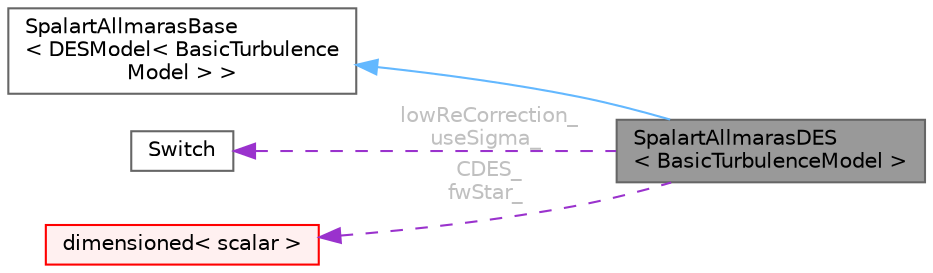 digraph "SpalartAllmarasDES&lt; BasicTurbulenceModel &gt;"
{
 // LATEX_PDF_SIZE
  bgcolor="transparent";
  edge [fontname=Helvetica,fontsize=10,labelfontname=Helvetica,labelfontsize=10];
  node [fontname=Helvetica,fontsize=10,shape=box,height=0.2,width=0.4];
  rankdir="LR";
  Node1 [id="Node000001",label="SpalartAllmarasDES\l\< BasicTurbulenceModel \>",height=0.2,width=0.4,color="gray40", fillcolor="grey60", style="filled", fontcolor="black",tooltip="SpalartAllmarasDES DES turbulence model for incompressible and compressible flows."];
  Node2 -> Node1 [id="edge1_Node000001_Node000002",dir="back",color="steelblue1",style="solid",tooltip=" "];
  Node2 [id="Node000002",label="SpalartAllmarasBase\l\< DESModel\< BasicTurbulence\lModel \> \>",height=0.2,width=0.4,color="gray40", fillcolor="white", style="filled",URL="$classFoam_1_1LESModels_1_1SpalartAllmarasBase.html",tooltip="Base class to handle various characteristics for SpalartAllmaras based LES/DES turbulence models for ..."];
  Node3 -> Node1 [id="edge2_Node000001_Node000003",dir="back",color="darkorchid3",style="dashed",tooltip=" ",label=" lowReCorrection_\nuseSigma_",fontcolor="grey" ];
  Node3 [id="Node000003",label="Switch",height=0.2,width=0.4,color="gray40", fillcolor="white", style="filled",URL="$classFoam_1_1Switch.html",tooltip="A simple wrapper around bool so that it can be read as a word: true/false, on/off,..."];
  Node4 -> Node1 [id="edge3_Node000001_Node000004",dir="back",color="darkorchid3",style="dashed",tooltip=" ",label=" CDES_\nfwStar_",fontcolor="grey" ];
  Node4 [id="Node000004",label="dimensioned\< scalar \>",height=0.2,width=0.4,color="red", fillcolor="#FFF0F0", style="filled",URL="$classFoam_1_1dimensioned.html",tooltip=" "];
}
